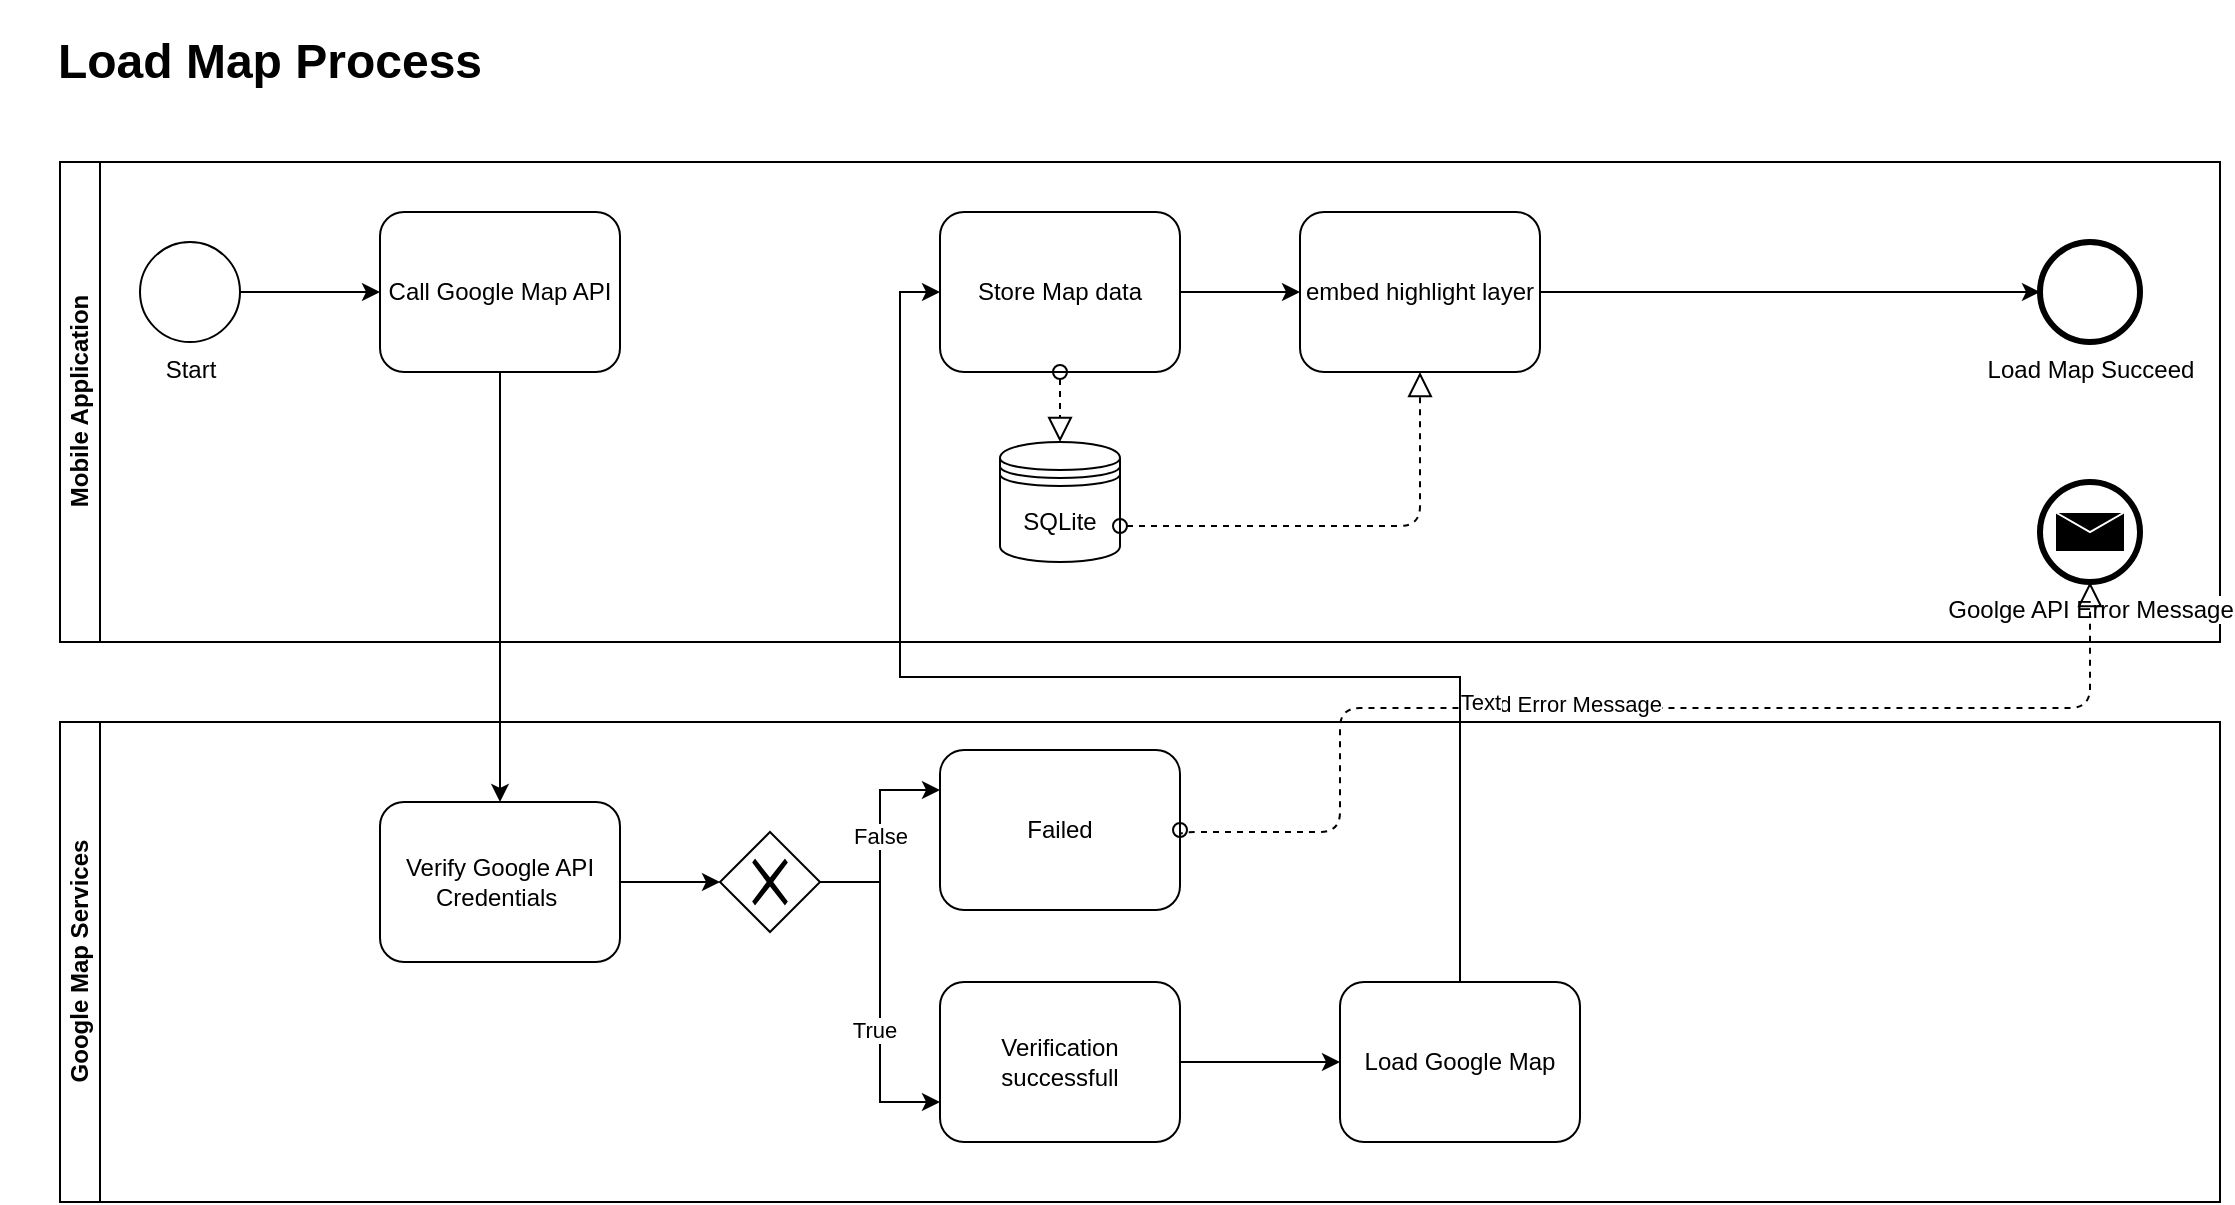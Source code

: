 <mxfile version="14.4.6" type="device"><diagram id="FA8EBOgpIxTNjBUX_0sG" name="Page-1"><mxGraphModel dx="1298" dy="712" grid="1" gridSize="10" guides="1" tooltips="1" connect="1" arrows="1" fold="1" page="1" pageScale="1" pageWidth="1169" pageHeight="827" math="0" shadow="0"><root><mxCell id="0"/><mxCell id="1" parent="0"/><mxCell id="tgdSCxAybergP1jxZgmq-1" value="Mobile Application" style="swimlane;html=1;horizontal=0;startSize=20;" vertex="1" parent="1"><mxGeometry x="40" y="80" width="1080" height="240" as="geometry"/></mxCell><mxCell id="tgdSCxAybergP1jxZgmq-2" style="edgeStyle=orthogonalEdgeStyle;rounded=0;orthogonalLoop=1;jettySize=auto;html=1;exitX=1;exitY=0.5;exitDx=0;exitDy=0;entryX=0;entryY=0.5;entryDx=0;entryDy=0;" edge="1" parent="tgdSCxAybergP1jxZgmq-1" source="tgdSCxAybergP1jxZgmq-3" target="tgdSCxAybergP1jxZgmq-9"><mxGeometry relative="1" as="geometry"/></mxCell><mxCell id="tgdSCxAybergP1jxZgmq-3" value="Start" style="shape=mxgraph.bpmn.shape;html=1;verticalLabelPosition=bottom;labelBackgroundColor=#ffffff;verticalAlign=top;align=center;perimeter=ellipsePerimeter;outlineConnect=0;outline=standard;symbol=general;" vertex="1" parent="tgdSCxAybergP1jxZgmq-1"><mxGeometry x="40" y="40" width="50" height="50" as="geometry"/></mxCell><mxCell id="tgdSCxAybergP1jxZgmq-4" value="Load Map Succeed" style="shape=mxgraph.bpmn.shape;html=1;verticalLabelPosition=bottom;labelBackgroundColor=#ffffff;verticalAlign=top;align=center;perimeter=ellipsePerimeter;outlineConnect=0;outline=end;symbol=general;" vertex="1" parent="tgdSCxAybergP1jxZgmq-1"><mxGeometry x="990" y="40" width="50" height="50" as="geometry"/></mxCell><mxCell id="tgdSCxAybergP1jxZgmq-66" style="edgeStyle=orthogonalEdgeStyle;rounded=0;orthogonalLoop=1;jettySize=auto;html=1;exitX=1;exitY=0.5;exitDx=0;exitDy=0;entryX=0;entryY=0.5;entryDx=0;entryDy=0;" edge="1" parent="tgdSCxAybergP1jxZgmq-1" source="tgdSCxAybergP1jxZgmq-6" target="tgdSCxAybergP1jxZgmq-65"><mxGeometry relative="1" as="geometry"/></mxCell><mxCell id="tgdSCxAybergP1jxZgmq-6" value="Store Map data" style="shape=ext;rounded=1;html=1;whiteSpace=wrap;" vertex="1" parent="tgdSCxAybergP1jxZgmq-1"><mxGeometry x="440" y="25" width="120" height="80" as="geometry"/></mxCell><mxCell id="tgdSCxAybergP1jxZgmq-7" value="SQLite" style="shape=datastore;whiteSpace=wrap;html=1;" vertex="1" parent="tgdSCxAybergP1jxZgmq-1"><mxGeometry x="470" y="140" width="60" height="60" as="geometry"/></mxCell><mxCell id="tgdSCxAybergP1jxZgmq-9" value="Call Google Map API" style="shape=ext;rounded=1;html=1;whiteSpace=wrap;" vertex="1" parent="tgdSCxAybergP1jxZgmq-1"><mxGeometry x="160" y="25" width="120" height="80" as="geometry"/></mxCell><mxCell id="tgdSCxAybergP1jxZgmq-10" value="" style="startArrow=oval;startFill=0;startSize=7;endArrow=block;endFill=0;endSize=10;dashed=1;html=1;exitX=0.5;exitY=1;exitDx=0;exitDy=0;entryX=0.5;entryY=0;entryDx=0;entryDy=0;" edge="1" parent="tgdSCxAybergP1jxZgmq-1" source="tgdSCxAybergP1jxZgmq-6" target="tgdSCxAybergP1jxZgmq-7"><mxGeometry width="100" relative="1" as="geometry"><mxPoint x="350" y="180" as="sourcePoint"/><mxPoint x="450" y="180" as="targetPoint"/></mxGeometry></mxCell><mxCell id="tgdSCxAybergP1jxZgmq-48" value="Goolge API Error Message&lt;br&gt;" style="shape=mxgraph.bpmn.shape;html=1;verticalLabelPosition=bottom;labelBackgroundColor=#ffffff;verticalAlign=top;align=center;perimeter=ellipsePerimeter;outlineConnect=0;outline=end;symbol=message;" vertex="1" parent="tgdSCxAybergP1jxZgmq-1"><mxGeometry x="990" y="160" width="50" height="50" as="geometry"/></mxCell><mxCell id="tgdSCxAybergP1jxZgmq-68" style="edgeStyle=orthogonalEdgeStyle;rounded=0;orthogonalLoop=1;jettySize=auto;html=1;exitX=1;exitY=0.5;exitDx=0;exitDy=0;" edge="1" parent="tgdSCxAybergP1jxZgmq-1" source="tgdSCxAybergP1jxZgmq-65" target="tgdSCxAybergP1jxZgmq-4"><mxGeometry relative="1" as="geometry"/></mxCell><mxCell id="tgdSCxAybergP1jxZgmq-65" value="embed highlight layer" style="shape=ext;rounded=1;html=1;whiteSpace=wrap;" vertex="1" parent="tgdSCxAybergP1jxZgmq-1"><mxGeometry x="620" y="25" width="120" height="80" as="geometry"/></mxCell><mxCell id="tgdSCxAybergP1jxZgmq-67" value="" style="startArrow=oval;startFill=0;startSize=7;endArrow=block;endFill=0;endSize=10;dashed=1;html=1;exitX=1;exitY=0.7;exitDx=0;exitDy=0;entryX=0.5;entryY=1;entryDx=0;entryDy=0;edgeStyle=orthogonalEdgeStyle;" edge="1" parent="tgdSCxAybergP1jxZgmq-1" source="tgdSCxAybergP1jxZgmq-7" target="tgdSCxAybergP1jxZgmq-65"><mxGeometry width="100" relative="1" as="geometry"><mxPoint x="160" y="200" as="sourcePoint"/><mxPoint x="260" y="200" as="targetPoint"/></mxGeometry></mxCell><mxCell id="tgdSCxAybergP1jxZgmq-11" value="&lt;h1&gt;Load Map Process&lt;/h1&gt;" style="text;html=1;strokeColor=none;fillColor=none;align=center;verticalAlign=middle;whiteSpace=wrap;rounded=0;" vertex="1" parent="1"><mxGeometry x="10" y="10" width="270" height="40" as="geometry"/></mxCell><mxCell id="tgdSCxAybergP1jxZgmq-44" value="Google Map Services" style="swimlane;html=1;horizontal=0;startSize=20;" vertex="1" parent="1"><mxGeometry x="40" y="360" width="1080" height="240" as="geometry"/></mxCell><mxCell id="tgdSCxAybergP1jxZgmq-61" style="edgeStyle=orthogonalEdgeStyle;rounded=0;orthogonalLoop=1;jettySize=auto;html=1;exitX=1;exitY=0.5;exitDx=0;exitDy=0;entryX=0;entryY=0.5;entryDx=0;entryDy=0;" edge="1" parent="tgdSCxAybergP1jxZgmq-44" source="tgdSCxAybergP1jxZgmq-45" target="tgdSCxAybergP1jxZgmq-47"><mxGeometry relative="1" as="geometry"/></mxCell><mxCell id="tgdSCxAybergP1jxZgmq-45" value="Verify Google API Credentials&amp;nbsp;" style="shape=ext;rounded=1;html=1;whiteSpace=wrap;" vertex="1" parent="tgdSCxAybergP1jxZgmq-44"><mxGeometry x="160" y="40" width="120" height="80" as="geometry"/></mxCell><mxCell id="tgdSCxAybergP1jxZgmq-58" value="False" style="edgeStyle=orthogonalEdgeStyle;rounded=0;orthogonalLoop=1;jettySize=auto;html=1;exitX=1;exitY=0.5;exitDx=0;exitDy=0;entryX=0;entryY=0.25;entryDx=0;entryDy=0;" edge="1" parent="tgdSCxAybergP1jxZgmq-44" source="tgdSCxAybergP1jxZgmq-47" target="tgdSCxAybergP1jxZgmq-57"><mxGeometry relative="1" as="geometry"/></mxCell><mxCell id="tgdSCxAybergP1jxZgmq-59" style="edgeStyle=orthogonalEdgeStyle;rounded=0;orthogonalLoop=1;jettySize=auto;html=1;exitX=1;exitY=0.5;exitDx=0;exitDy=0;entryX=0;entryY=0.75;entryDx=0;entryDy=0;" edge="1" parent="tgdSCxAybergP1jxZgmq-44" source="tgdSCxAybergP1jxZgmq-47" target="tgdSCxAybergP1jxZgmq-53"><mxGeometry relative="1" as="geometry"/></mxCell><mxCell id="tgdSCxAybergP1jxZgmq-60" value="True" style="edgeLabel;html=1;align=center;verticalAlign=middle;resizable=0;points=[];" vertex="1" connectable="0" parent="tgdSCxAybergP1jxZgmq-59"><mxGeometry x="0.224" y="-3" relative="1" as="geometry"><mxPoint as="offset"/></mxGeometry></mxCell><mxCell id="tgdSCxAybergP1jxZgmq-47" value="" style="shape=mxgraph.bpmn.shape;html=1;verticalLabelPosition=bottom;labelBackgroundColor=#ffffff;verticalAlign=top;align=center;perimeter=rhombusPerimeter;background=gateway;outlineConnect=0;outline=none;symbol=exclusiveGw;" vertex="1" parent="tgdSCxAybergP1jxZgmq-44"><mxGeometry x="330" y="55" width="50" height="50" as="geometry"/></mxCell><mxCell id="tgdSCxAybergP1jxZgmq-63" style="edgeStyle=orthogonalEdgeStyle;rounded=0;orthogonalLoop=1;jettySize=auto;html=1;exitX=1;exitY=0.5;exitDx=0;exitDy=0;entryX=0;entryY=0.5;entryDx=0;entryDy=0;" edge="1" parent="tgdSCxAybergP1jxZgmq-44" source="tgdSCxAybergP1jxZgmq-53" target="tgdSCxAybergP1jxZgmq-62"><mxGeometry relative="1" as="geometry"/></mxCell><mxCell id="tgdSCxAybergP1jxZgmq-53" value="Verification successfull" style="shape=ext;rounded=1;html=1;whiteSpace=wrap;" vertex="1" parent="tgdSCxAybergP1jxZgmq-44"><mxGeometry x="440" y="130" width="120" height="80" as="geometry"/></mxCell><mxCell id="tgdSCxAybergP1jxZgmq-57" value="Failed" style="shape=ext;rounded=1;html=1;whiteSpace=wrap;" vertex="1" parent="tgdSCxAybergP1jxZgmq-44"><mxGeometry x="440" y="14" width="120" height="80" as="geometry"/></mxCell><mxCell id="tgdSCxAybergP1jxZgmq-62" value="Load Google Map" style="shape=ext;rounded=1;html=1;whiteSpace=wrap;" vertex="1" parent="tgdSCxAybergP1jxZgmq-44"><mxGeometry x="640" y="130" width="120" height="80" as="geometry"/></mxCell><mxCell id="tgdSCxAybergP1jxZgmq-46" style="edgeStyle=orthogonalEdgeStyle;rounded=0;orthogonalLoop=1;jettySize=auto;html=1;exitX=0.5;exitY=1;exitDx=0;exitDy=0;" edge="1" parent="1" source="tgdSCxAybergP1jxZgmq-9" target="tgdSCxAybergP1jxZgmq-45"><mxGeometry relative="1" as="geometry"/></mxCell><mxCell id="tgdSCxAybergP1jxZgmq-50" value="" style="startArrow=oval;startFill=0;startSize=7;endArrow=block;endFill=0;endSize=10;dashed=1;html=1;exitX=1;exitY=0.5;exitDx=0;exitDy=0;entryX=0.5;entryY=1;entryDx=0;entryDy=0;edgeStyle=orthogonalEdgeStyle;" edge="1" parent="1" source="tgdSCxAybergP1jxZgmq-57" target="tgdSCxAybergP1jxZgmq-48"><mxGeometry width="100" relative="1" as="geometry"><mxPoint x="550" y="420" as="sourcePoint"/><mxPoint x="650" y="420" as="targetPoint"/><Array as="points"><mxPoint x="600" y="415"/><mxPoint x="680" y="415"/><mxPoint x="680" y="353"/><mxPoint x="1055" y="353"/></Array></mxGeometry></mxCell><mxCell id="tgdSCxAybergP1jxZgmq-51" value="Send Error Message" style="edgeLabel;html=1;align=center;verticalAlign=middle;resizable=0;points=[];" vertex="1" connectable="0" parent="tgdSCxAybergP1jxZgmq-50"><mxGeometry x="-0.13" y="3" relative="1" as="geometry"><mxPoint y="1" as="offset"/></mxGeometry></mxCell><mxCell id="tgdSCxAybergP1jxZgmq-52" value="Text" style="edgeLabel;html=1;align=center;verticalAlign=middle;resizable=0;points=[];" vertex="1" connectable="0" parent="tgdSCxAybergP1jxZgmq-50"><mxGeometry x="-0.268" y="4" relative="1" as="geometry"><mxPoint y="1" as="offset"/></mxGeometry></mxCell><mxCell id="tgdSCxAybergP1jxZgmq-64" style="edgeStyle=orthogonalEdgeStyle;rounded=0;orthogonalLoop=1;jettySize=auto;html=1;exitX=0.5;exitY=0;exitDx=0;exitDy=0;entryX=0;entryY=0.5;entryDx=0;entryDy=0;" edge="1" parent="1" source="tgdSCxAybergP1jxZgmq-62" target="tgdSCxAybergP1jxZgmq-6"><mxGeometry relative="1" as="geometry"/></mxCell></root></mxGraphModel></diagram></mxfile>
